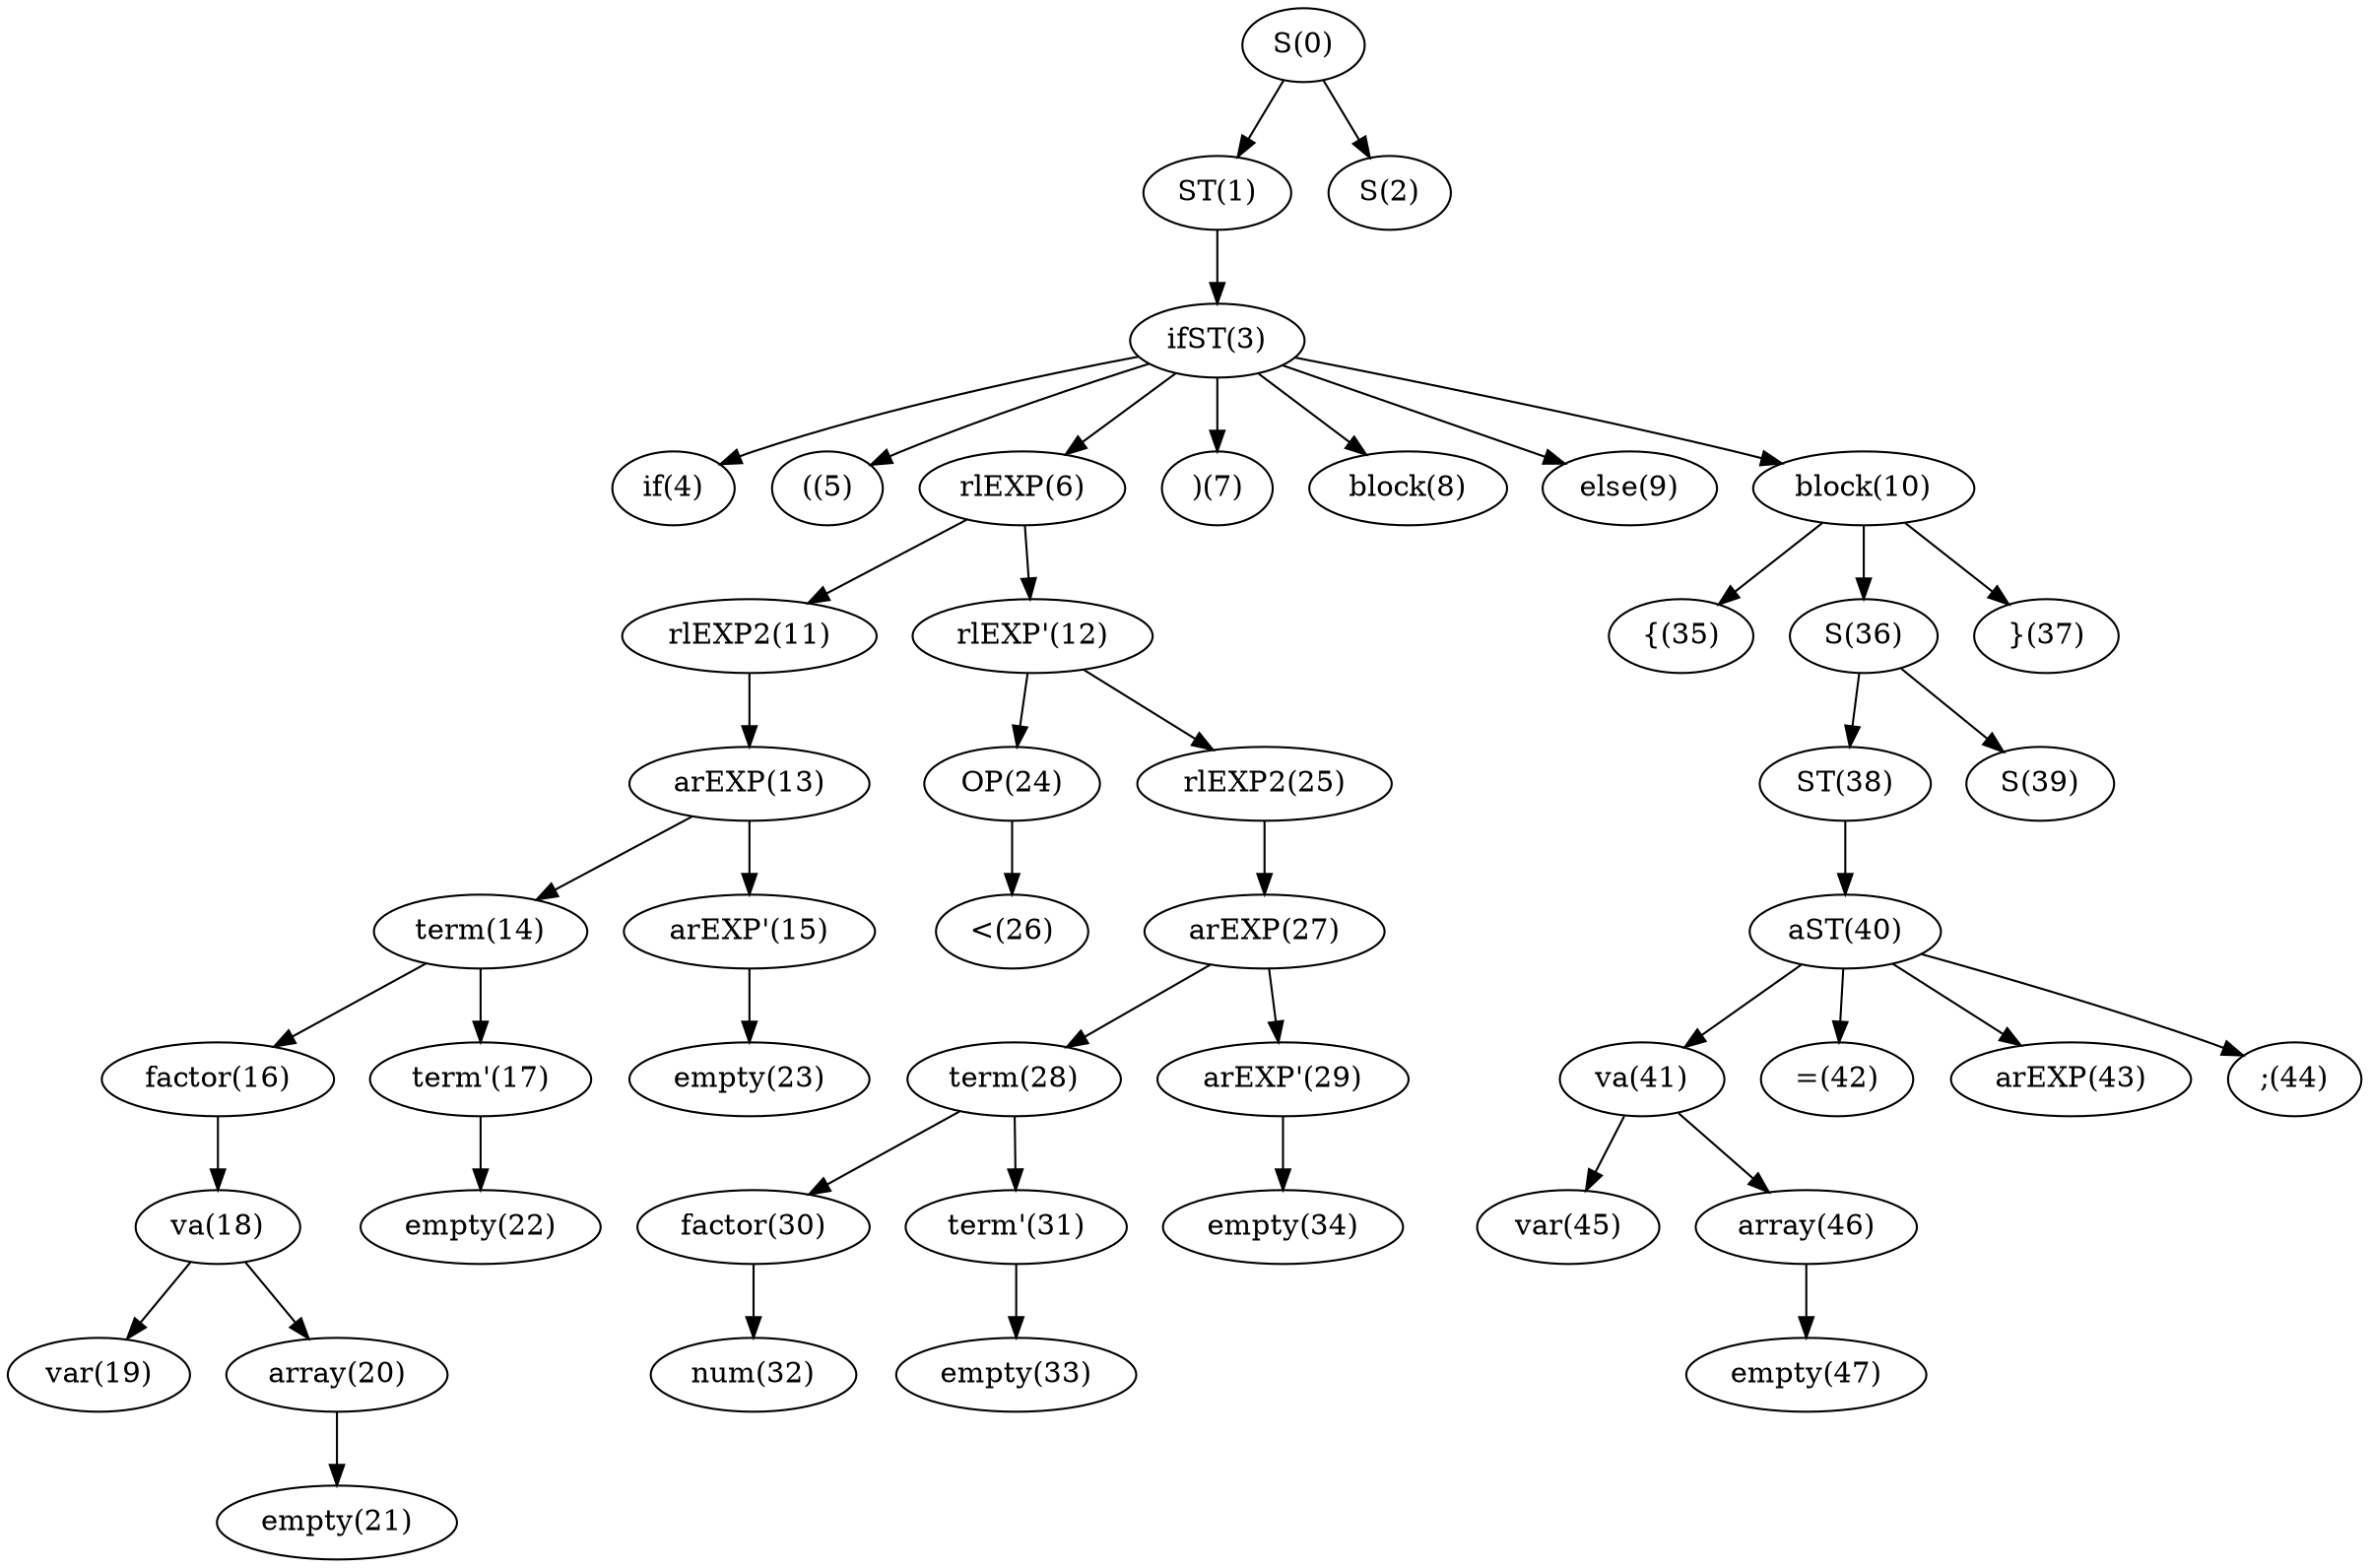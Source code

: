 // Graph
digraph {
	"S(0)" -> "ST(1)" [constraint=true]
	"S(0)" -> "S(2)" [constraint=true]
	"ST(1)" -> "ifST(3)" [constraint=true]
	"ifST(3)" -> "if(4)" [constraint=true]
	"ifST(3)" -> "((5)" [constraint=true]
	"ifST(3)" -> "rlEXP(6)" [constraint=true]
	"ifST(3)" -> ")(7)" [constraint=true]
	"ifST(3)" -> "block(8)" [constraint=true]
	"ifST(3)" -> "else(9)" [constraint=true]
	"ifST(3)" -> "block(10)" [constraint=true]
	"rlEXP(6)" -> "rlEXP2(11)" [constraint=true]
	"rlEXP(6)" -> "rlEXP'(12)" [constraint=true]
	"rlEXP2(11)" -> "arEXP(13)" [constraint=true]
	"arEXP(13)" -> "term(14)" [constraint=true]
	"arEXP(13)" -> "arEXP'(15)" [constraint=true]
	"term(14)" -> "factor(16)" [constraint=true]
	"term(14)" -> "term'(17)" [constraint=true]
	"factor(16)" -> "va(18)" [constraint=true]
	"va(18)" -> "var(19)" [constraint=true]
	"va(18)" -> "array(20)" [constraint=true]
	"array(20)" -> "empty(21)" [constraint=true]
	"term'(17)" -> "empty(22)" [constraint=true]
	"arEXP'(15)" -> "empty(23)" [constraint=true]
	"rlEXP'(12)" -> "OP(24)" [constraint=true]
	"rlEXP'(12)" -> "rlEXP2(25)" [constraint=true]
	"OP(24)" -> "<(26)" [constraint=true]
	"rlEXP2(25)" -> "arEXP(27)" [constraint=true]
	"arEXP(27)" -> "term(28)" [constraint=true]
	"arEXP(27)" -> "arEXP'(29)" [constraint=true]
	"term(28)" -> "factor(30)" [constraint=true]
	"term(28)" -> "term'(31)" [constraint=true]
	"factor(30)" -> "num(32)" [constraint=true]
	"term'(31)" -> "empty(33)" [constraint=true]
	"arEXP'(29)" -> "empty(34)" [constraint=true]
	"block(10)" -> "{(35)" [constraint=true]
	"block(10)" -> "S(36)" [constraint=true]
	"block(10)" -> "}(37)" [constraint=true]
	"S(36)" -> "ST(38)" [constraint=true]
	"S(36)" -> "S(39)" [constraint=true]
	"ST(38)" -> "aST(40)" [constraint=true]
	"aST(40)" -> "va(41)" [constraint=true]
	"aST(40)" -> "=(42)" [constraint=true]
	"aST(40)" -> "arEXP(43)" [constraint=true]
	"aST(40)" -> ";(44)" [constraint=true]
	"va(41)" -> "var(45)" [constraint=true]
	"va(41)" -> "array(46)" [constraint=true]
	"array(46)" -> "empty(47)" [constraint=true]
}
